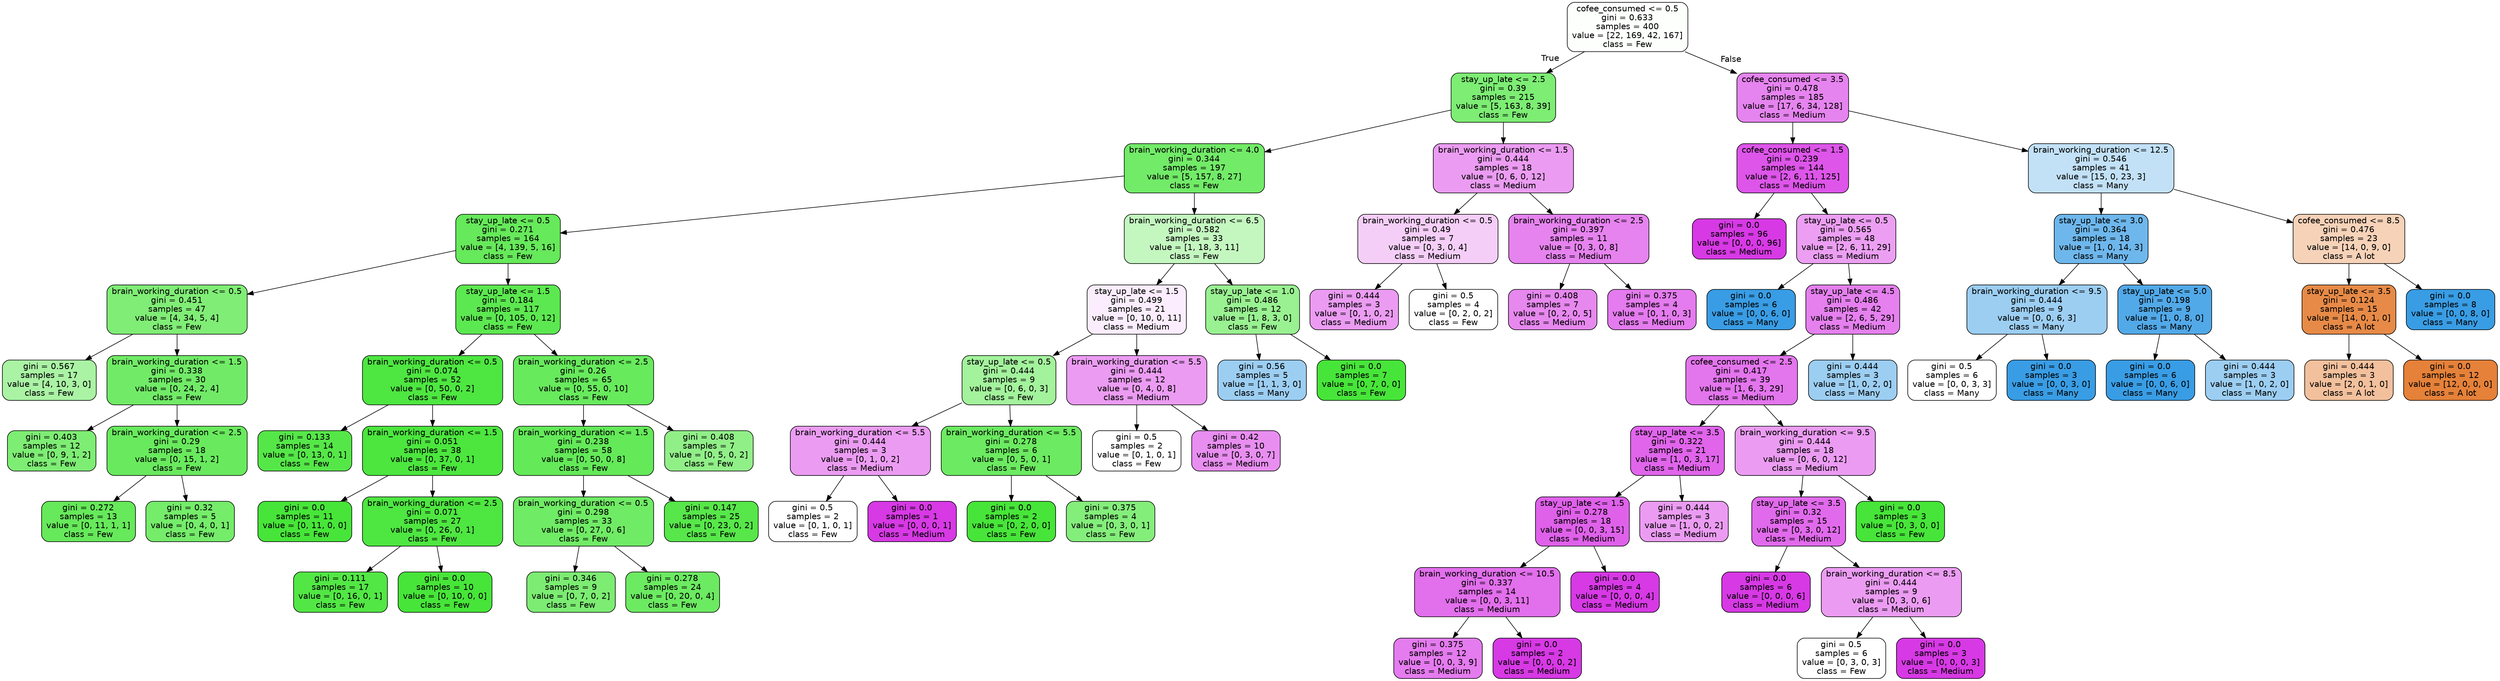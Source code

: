 digraph Tree {
node [shape=box, style="filled, rounded", color="black", fontname=helvetica] ;
edge [fontname=helvetica] ;
0 [label="cofee_consumed <= 0.5\ngini = 0.633\nsamples = 400\nvalue = [22, 169, 42, 167]\nclass = Few", fillcolor="#fdfffd"] ;
1 [label="stay_up_late <= 2.5\ngini = 0.39\nsamples = 215\nvalue = [5, 163, 8, 39]\nclass = Few", fillcolor="#7ded74"] ;
0 -> 1 [labeldistance=2.5, labelangle=45, headlabel="True"] ;
2 [label="brain_working_duration <= 4.0\ngini = 0.344\nsamples = 197\nvalue = [5, 157, 8, 27]\nclass = Few", fillcolor="#72eb68"] ;
1 -> 2 ;
3 [label="stay_up_late <= 0.5\ngini = 0.271\nsamples = 164\nvalue = [4, 139, 5, 16]\nclass = Few", fillcolor="#66e95a"] ;
2 -> 3 ;
4 [label="brain_working_duration <= 0.5\ngini = 0.451\nsamples = 47\nvalue = [4, 34, 5, 4]\nclass = Few", fillcolor="#80ed76"] ;
3 -> 4 ;
5 [label="gini = 0.567\nsamples = 17\nvalue = [4, 10, 3, 0]\nclass = Few", fillcolor="#aaf3a4"] ;
4 -> 5 ;
6 [label="brain_working_duration <= 1.5\ngini = 0.338\nsamples = 30\nvalue = [0, 24, 2, 4]\nclass = Few", fillcolor="#71eb67"] ;
4 -> 6 ;
7 [label="gini = 0.403\nsamples = 12\nvalue = [0, 9, 1, 2]\nclass = Few", fillcolor="#7eed74"] ;
6 -> 7 ;
8 [label="brain_working_duration <= 2.5\ngini = 0.29\nsamples = 18\nvalue = [0, 15, 1, 2]\nclass = Few", fillcolor="#69ea5e"] ;
6 -> 8 ;
9 [label="gini = 0.272\nsamples = 13\nvalue = [0, 11, 1, 1]\nclass = Few", fillcolor="#66e95a"] ;
8 -> 9 ;
10 [label="gini = 0.32\nsamples = 5\nvalue = [0, 4, 0, 1]\nclass = Few", fillcolor="#75ec6a"] ;
8 -> 10 ;
11 [label="stay_up_late <= 1.5\ngini = 0.184\nsamples = 117\nvalue = [0, 105, 0, 12]\nclass = Few", fillcolor="#5ce850"] ;
3 -> 11 ;
12 [label="brain_working_duration <= 0.5\ngini = 0.074\nsamples = 52\nvalue = [0, 50, 0, 2]\nclass = Few", fillcolor="#4ee641"] ;
11 -> 12 ;
13 [label="gini = 0.133\nsamples = 14\nvalue = [0, 13, 0, 1]\nclass = Few", fillcolor="#55e748"] ;
12 -> 13 ;
14 [label="brain_working_duration <= 1.5\ngini = 0.051\nsamples = 38\nvalue = [0, 37, 0, 1]\nclass = Few", fillcolor="#4ce63e"] ;
12 -> 14 ;
15 [label="gini = 0.0\nsamples = 11\nvalue = [0, 11, 0, 0]\nclass = Few", fillcolor="#47e539"] ;
14 -> 15 ;
16 [label="brain_working_duration <= 2.5\ngini = 0.071\nsamples = 27\nvalue = [0, 26, 0, 1]\nclass = Few", fillcolor="#4ee641"] ;
14 -> 16 ;
17 [label="gini = 0.111\nsamples = 17\nvalue = [0, 16, 0, 1]\nclass = Few", fillcolor="#52e745"] ;
16 -> 17 ;
18 [label="gini = 0.0\nsamples = 10\nvalue = [0, 10, 0, 0]\nclass = Few", fillcolor="#47e539"] ;
16 -> 18 ;
19 [label="brain_working_duration <= 2.5\ngini = 0.26\nsamples = 65\nvalue = [0, 55, 0, 10]\nclass = Few", fillcolor="#68ea5d"] ;
11 -> 19 ;
20 [label="brain_working_duration <= 1.5\ngini = 0.238\nsamples = 58\nvalue = [0, 50, 0, 8]\nclass = Few", fillcolor="#64e959"] ;
19 -> 20 ;
21 [label="brain_working_duration <= 0.5\ngini = 0.298\nsamples = 33\nvalue = [0, 27, 0, 6]\nclass = Few", fillcolor="#70eb65"] ;
20 -> 21 ;
22 [label="gini = 0.346\nsamples = 9\nvalue = [0, 7, 0, 2]\nclass = Few", fillcolor="#7cec72"] ;
21 -> 22 ;
23 [label="gini = 0.278\nsamples = 24\nvalue = [0, 20, 0, 4]\nclass = Few", fillcolor="#6cea61"] ;
21 -> 23 ;
24 [label="gini = 0.147\nsamples = 25\nvalue = [0, 23, 0, 2]\nclass = Few", fillcolor="#57e74a"] ;
20 -> 24 ;
25 [label="gini = 0.408\nsamples = 7\nvalue = [0, 5, 0, 2]\nclass = Few", fillcolor="#91ef88"] ;
19 -> 25 ;
26 [label="brain_working_duration <= 6.5\ngini = 0.582\nsamples = 33\nvalue = [1, 18, 3, 11]\nclass = Few", fillcolor="#c4f7c0"] ;
2 -> 26 ;
27 [label="stay_up_late <= 1.5\ngini = 0.499\nsamples = 21\nvalue = [0, 10, 0, 11]\nclass = Medium", fillcolor="#fbedfd"] ;
26 -> 27 ;
28 [label="stay_up_late <= 0.5\ngini = 0.444\nsamples = 9\nvalue = [0, 6, 0, 3]\nclass = Few", fillcolor="#a3f29c"] ;
27 -> 28 ;
29 [label="brain_working_duration <= 5.5\ngini = 0.444\nsamples = 3\nvalue = [0, 1, 0, 2]\nclass = Medium", fillcolor="#eb9cf2"] ;
28 -> 29 ;
30 [label="gini = 0.5\nsamples = 2\nvalue = [0, 1, 0, 1]\nclass = Few", fillcolor="#ffffff"] ;
29 -> 30 ;
31 [label="gini = 0.0\nsamples = 1\nvalue = [0, 0, 0, 1]\nclass = Medium", fillcolor="#d739e5"] ;
29 -> 31 ;
32 [label="brain_working_duration <= 5.5\ngini = 0.278\nsamples = 6\nvalue = [0, 5, 0, 1]\nclass = Few", fillcolor="#6cea61"] ;
28 -> 32 ;
33 [label="gini = 0.0\nsamples = 2\nvalue = [0, 2, 0, 0]\nclass = Few", fillcolor="#47e539"] ;
32 -> 33 ;
34 [label="gini = 0.375\nsamples = 4\nvalue = [0, 3, 0, 1]\nclass = Few", fillcolor="#84ee7b"] ;
32 -> 34 ;
35 [label="brain_working_duration <= 5.5\ngini = 0.444\nsamples = 12\nvalue = [0, 4, 0, 8]\nclass = Medium", fillcolor="#eb9cf2"] ;
27 -> 35 ;
36 [label="gini = 0.5\nsamples = 2\nvalue = [0, 1, 0, 1]\nclass = Few", fillcolor="#ffffff"] ;
35 -> 36 ;
37 [label="gini = 0.42\nsamples = 10\nvalue = [0, 3, 0, 7]\nclass = Medium", fillcolor="#e88ef0"] ;
35 -> 37 ;
38 [label="stay_up_late <= 1.0\ngini = 0.486\nsamples = 12\nvalue = [1, 8, 3, 0]\nclass = Few", fillcolor="#99f191"] ;
26 -> 38 ;
39 [label="gini = 0.56\nsamples = 5\nvalue = [1, 1, 3, 0]\nclass = Many", fillcolor="#9ccef2"] ;
38 -> 39 ;
40 [label="gini = 0.0\nsamples = 7\nvalue = [0, 7, 0, 0]\nclass = Few", fillcolor="#47e539"] ;
38 -> 40 ;
41 [label="brain_working_duration <= 1.5\ngini = 0.444\nsamples = 18\nvalue = [0, 6, 0, 12]\nclass = Medium", fillcolor="#eb9cf2"] ;
1 -> 41 ;
42 [label="brain_working_duration <= 0.5\ngini = 0.49\nsamples = 7\nvalue = [0, 3, 0, 4]\nclass = Medium", fillcolor="#f5cef8"] ;
41 -> 42 ;
43 [label="gini = 0.444\nsamples = 3\nvalue = [0, 1, 0, 2]\nclass = Medium", fillcolor="#eb9cf2"] ;
42 -> 43 ;
44 [label="gini = 0.5\nsamples = 4\nvalue = [0, 2, 0, 2]\nclass = Few", fillcolor="#ffffff"] ;
42 -> 44 ;
45 [label="brain_working_duration <= 2.5\ngini = 0.397\nsamples = 11\nvalue = [0, 3, 0, 8]\nclass = Medium", fillcolor="#e683ef"] ;
41 -> 45 ;
46 [label="gini = 0.408\nsamples = 7\nvalue = [0, 2, 0, 5]\nclass = Medium", fillcolor="#e788ef"] ;
45 -> 46 ;
47 [label="gini = 0.375\nsamples = 4\nvalue = [0, 1, 0, 3]\nclass = Medium", fillcolor="#e47bee"] ;
45 -> 47 ;
48 [label="cofee_consumed <= 3.5\ngini = 0.478\nsamples = 185\nvalue = [17, 6, 34, 128]\nclass = Medium", fillcolor="#e684ef"] ;
0 -> 48 [labeldistance=2.5, labelangle=-45, headlabel="False"] ;
49 [label="cofee_consumed <= 1.5\ngini = 0.239\nsamples = 144\nvalue = [2, 6, 11, 125]\nclass = Medium", fillcolor="#dd55e9"] ;
48 -> 49 ;
50 [label="gini = 0.0\nsamples = 96\nvalue = [0, 0, 0, 96]\nclass = Medium", fillcolor="#d739e5"] ;
49 -> 50 ;
51 [label="stay_up_late <= 0.5\ngini = 0.565\nsamples = 48\nvalue = [2, 6, 11, 29]\nclass = Medium", fillcolor="#ec9ff2"] ;
49 -> 51 ;
52 [label="gini = 0.0\nsamples = 6\nvalue = [0, 0, 6, 0]\nclass = Many", fillcolor="#399de5"] ;
51 -> 52 ;
53 [label="stay_up_late <= 4.5\ngini = 0.486\nsamples = 42\nvalue = [2, 6, 5, 29]\nclass = Medium", fillcolor="#e580ee"] ;
51 -> 53 ;
54 [label="cofee_consumed <= 2.5\ngini = 0.417\nsamples = 39\nvalue = [1, 6, 3, 29]\nclass = Medium", fillcolor="#e375ed"] ;
53 -> 54 ;
55 [label="stay_up_late <= 3.5\ngini = 0.322\nsamples = 21\nvalue = [1, 0, 3, 17]\nclass = Medium", fillcolor="#e065eb"] ;
54 -> 55 ;
56 [label="stay_up_late <= 1.5\ngini = 0.278\nsamples = 18\nvalue = [0, 0, 3, 15]\nclass = Medium", fillcolor="#df61ea"] ;
55 -> 56 ;
57 [label="brain_working_duration <= 10.5\ngini = 0.337\nsamples = 14\nvalue = [0, 0, 3, 11]\nclass = Medium", fillcolor="#e26fec"] ;
56 -> 57 ;
58 [label="gini = 0.375\nsamples = 12\nvalue = [0, 0, 3, 9]\nclass = Medium", fillcolor="#e47bee"] ;
57 -> 58 ;
59 [label="gini = 0.0\nsamples = 2\nvalue = [0, 0, 0, 2]\nclass = Medium", fillcolor="#d739e5"] ;
57 -> 59 ;
60 [label="gini = 0.0\nsamples = 4\nvalue = [0, 0, 0, 4]\nclass = Medium", fillcolor="#d739e5"] ;
56 -> 60 ;
61 [label="gini = 0.444\nsamples = 3\nvalue = [1, 0, 0, 2]\nclass = Medium", fillcolor="#eb9cf2"] ;
55 -> 61 ;
62 [label="brain_working_duration <= 9.5\ngini = 0.444\nsamples = 18\nvalue = [0, 6, 0, 12]\nclass = Medium", fillcolor="#eb9cf2"] ;
54 -> 62 ;
63 [label="stay_up_late <= 3.5\ngini = 0.32\nsamples = 15\nvalue = [0, 3, 0, 12]\nclass = Medium", fillcolor="#e16aec"] ;
62 -> 63 ;
64 [label="gini = 0.0\nsamples = 6\nvalue = [0, 0, 0, 6]\nclass = Medium", fillcolor="#d739e5"] ;
63 -> 64 ;
65 [label="brain_working_duration <= 8.5\ngini = 0.444\nsamples = 9\nvalue = [0, 3, 0, 6]\nclass = Medium", fillcolor="#eb9cf2"] ;
63 -> 65 ;
66 [label="gini = 0.5\nsamples = 6\nvalue = [0, 3, 0, 3]\nclass = Few", fillcolor="#ffffff"] ;
65 -> 66 ;
67 [label="gini = 0.0\nsamples = 3\nvalue = [0, 0, 0, 3]\nclass = Medium", fillcolor="#d739e5"] ;
65 -> 67 ;
68 [label="gini = 0.0\nsamples = 3\nvalue = [0, 3, 0, 0]\nclass = Few", fillcolor="#47e539"] ;
62 -> 68 ;
69 [label="gini = 0.444\nsamples = 3\nvalue = [1, 0, 2, 0]\nclass = Many", fillcolor="#9ccef2"] ;
53 -> 69 ;
70 [label="brain_working_duration <= 12.5\ngini = 0.546\nsamples = 41\nvalue = [15, 0, 23, 3]\nclass = Many", fillcolor="#c2e1f7"] ;
48 -> 70 ;
71 [label="stay_up_late <= 3.0\ngini = 0.364\nsamples = 18\nvalue = [1, 0, 14, 3]\nclass = Many", fillcolor="#6eb7ec"] ;
70 -> 71 ;
72 [label="brain_working_duration <= 9.5\ngini = 0.444\nsamples = 9\nvalue = [0, 0, 6, 3]\nclass = Many", fillcolor="#9ccef2"] ;
71 -> 72 ;
73 [label="gini = 0.5\nsamples = 6\nvalue = [0, 0, 3, 3]\nclass = Many", fillcolor="#ffffff"] ;
72 -> 73 ;
74 [label="gini = 0.0\nsamples = 3\nvalue = [0, 0, 3, 0]\nclass = Many", fillcolor="#399de5"] ;
72 -> 74 ;
75 [label="stay_up_late <= 5.0\ngini = 0.198\nsamples = 9\nvalue = [1, 0, 8, 0]\nclass = Many", fillcolor="#52a9e8"] ;
71 -> 75 ;
76 [label="gini = 0.0\nsamples = 6\nvalue = [0, 0, 6, 0]\nclass = Many", fillcolor="#399de5"] ;
75 -> 76 ;
77 [label="gini = 0.444\nsamples = 3\nvalue = [1, 0, 2, 0]\nclass = Many", fillcolor="#9ccef2"] ;
75 -> 77 ;
78 [label="cofee_consumed <= 8.5\ngini = 0.476\nsamples = 23\nvalue = [14, 0, 9, 0]\nclass = A lot", fillcolor="#f6d2b8"] ;
70 -> 78 ;
79 [label="stay_up_late <= 3.5\ngini = 0.124\nsamples = 15\nvalue = [14, 0, 1, 0]\nclass = A lot", fillcolor="#e78a47"] ;
78 -> 79 ;
80 [label="gini = 0.444\nsamples = 3\nvalue = [2, 0, 1, 0]\nclass = A lot", fillcolor="#f2c09c"] ;
79 -> 80 ;
81 [label="gini = 0.0\nsamples = 12\nvalue = [12, 0, 0, 0]\nclass = A lot", fillcolor="#e58139"] ;
79 -> 81 ;
82 [label="gini = 0.0\nsamples = 8\nvalue = [0, 0, 8, 0]\nclass = Many", fillcolor="#399de5"] ;
78 -> 82 ;
}